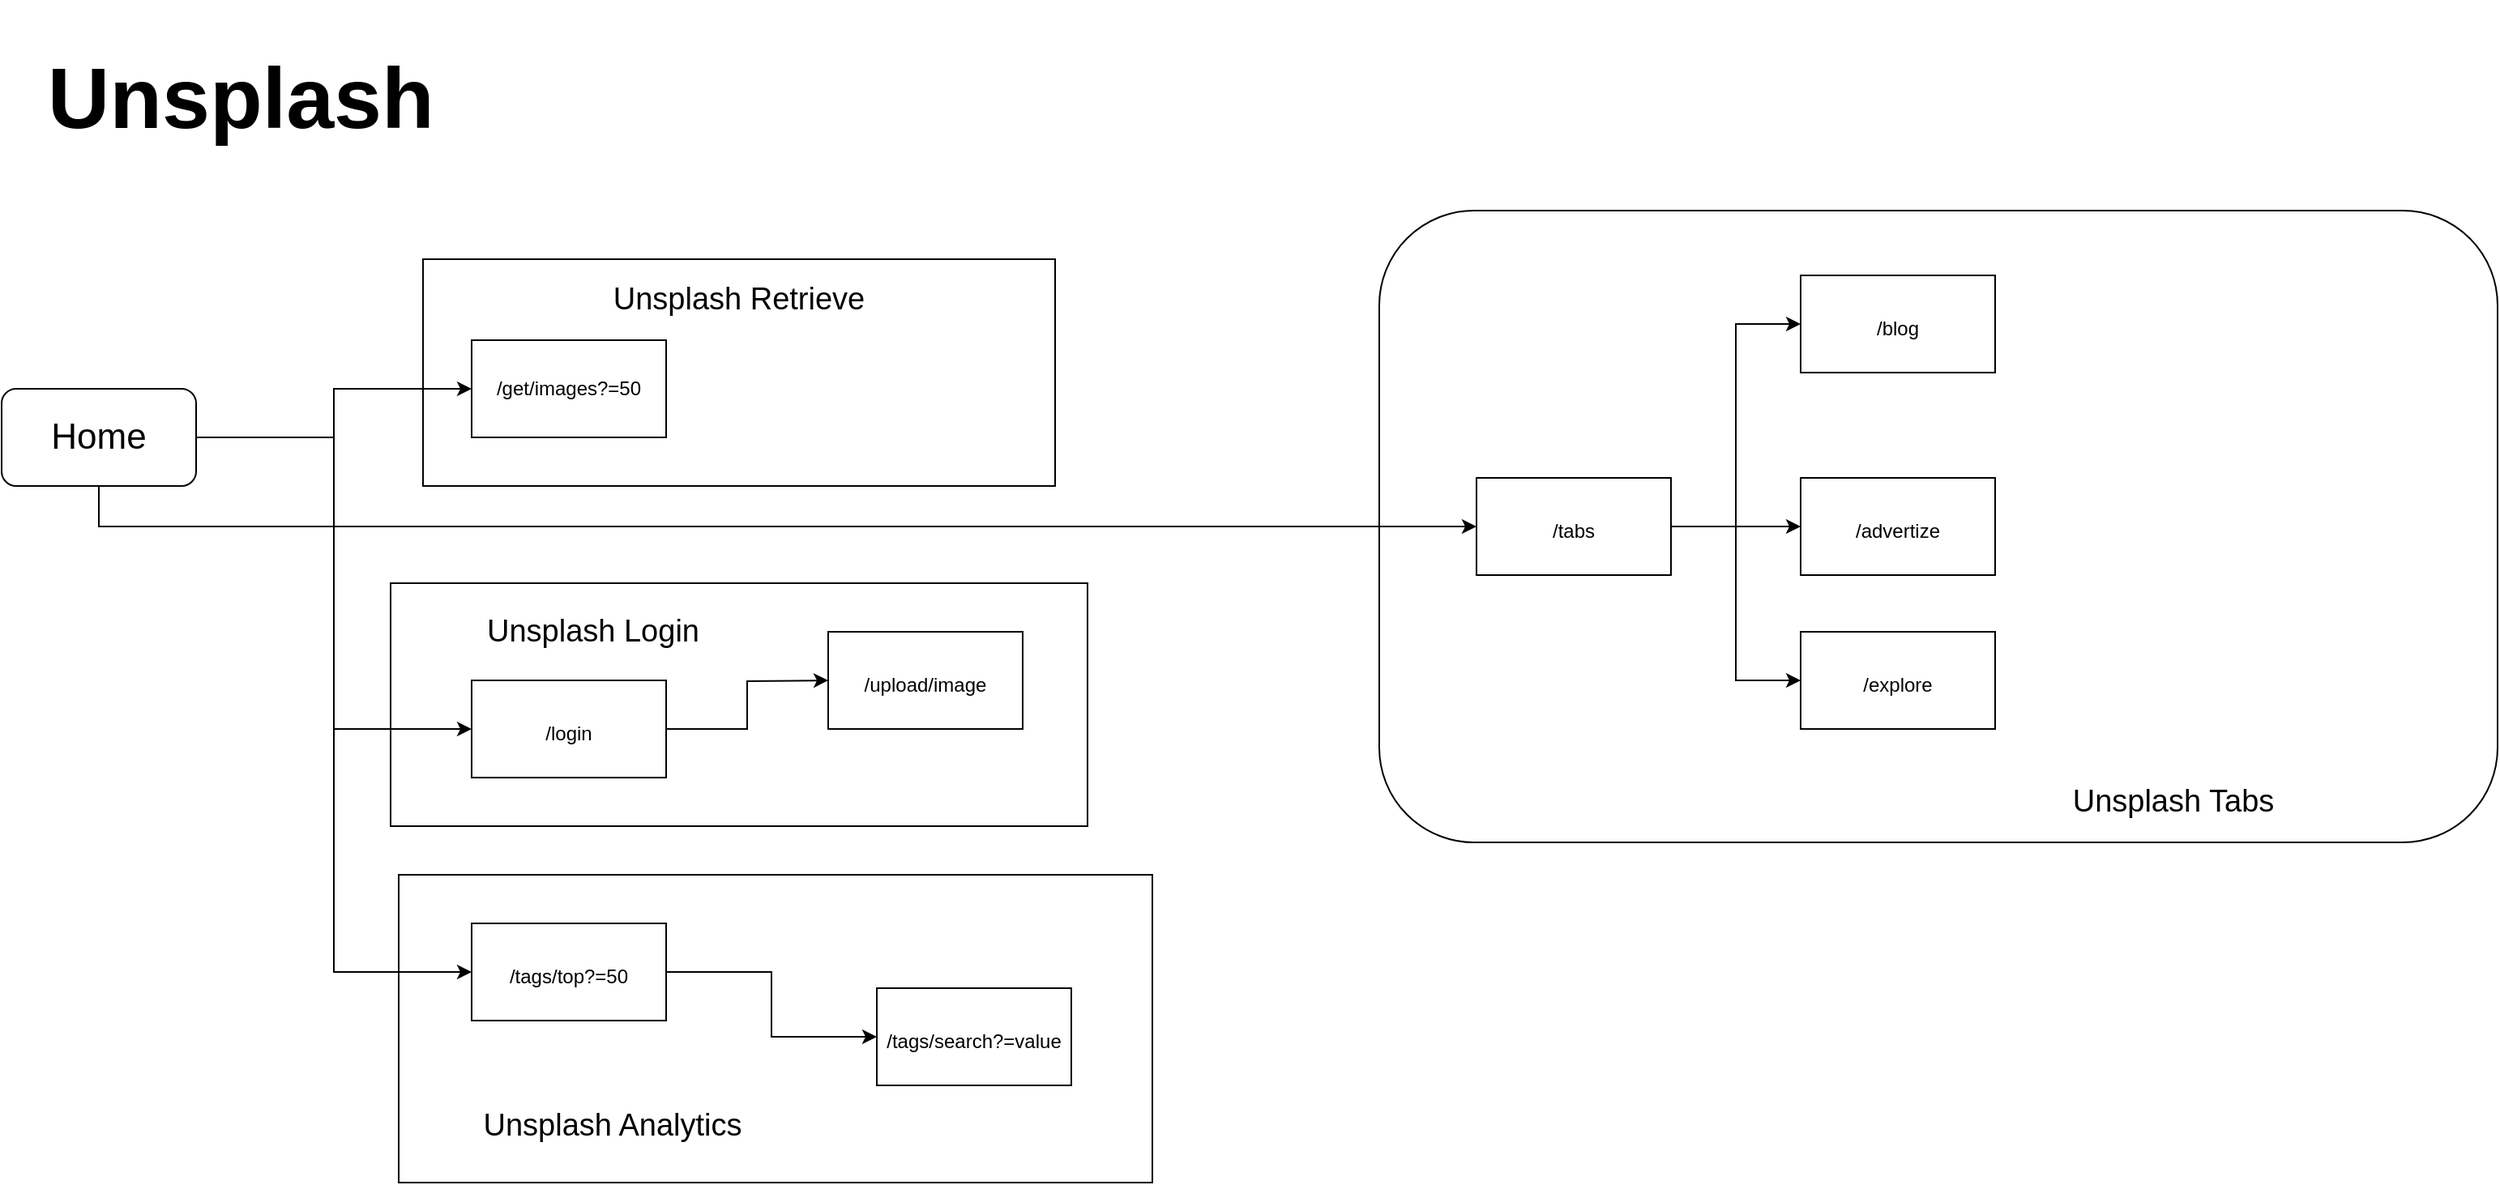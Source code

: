 <mxfile version="16.6.6" type="device"><diagram id="yPxyJZ8AM_hMuL3Unpa9" name="complex gitflow"><mxGraphModel dx="1113" dy="722" grid="1" gridSize="10" guides="1" tooltips="1" connect="1" arrows="1" fold="1" page="1" pageScale="1" pageWidth="1100" pageHeight="850" math="0" shadow="0"><root><mxCell id="0"/><mxCell id="1" parent="0"/><mxCell id="Pa4WXQMyDRMrK-KCHAKo-12" value="" style="rounded=1;whiteSpace=wrap;html=1;fontSize=19;" vertex="1" parent="1"><mxGeometry x="940" y="180" width="690" height="390" as="geometry"/></mxCell><mxCell id="Pa4WXQMyDRMrK-KCHAKo-8" value="" style="rounded=0;whiteSpace=wrap;html=1;" vertex="1" parent="1"><mxGeometry x="335" y="590" width="465" height="190" as="geometry"/></mxCell><mxCell id="Pa4WXQMyDRMrK-KCHAKo-4" value="" style="rounded=0;whiteSpace=wrap;html=1;" vertex="1" parent="1"><mxGeometry x="330" y="410" width="430" height="150" as="geometry"/></mxCell><mxCell id="Pa4WXQMyDRMrK-KCHAKo-2" value="" style="rounded=0;whiteSpace=wrap;html=1;" vertex="1" parent="1"><mxGeometry x="350" y="210" width="390" height="140" as="geometry"/></mxCell><mxCell id="aTeONJfTxvXHWpHqf6Qn-1" value="/get/images?=50" style="rounded=0;whiteSpace=wrap;html=1;" parent="1" vertex="1"><mxGeometry x="380" y="260" width="120" height="60" as="geometry"/></mxCell><mxCell id="aTeONJfTxvXHWpHqf6Qn-4" value="&lt;font style=&quot;font-size: 53px&quot;&gt;&lt;b&gt;&lt;font style=&quot;font-size: 53px&quot;&gt;Unsplash&lt;/font&gt;&lt;/b&gt;&amp;nbsp;&lt;/font&gt;" style="text;html=1;strokeColor=none;fillColor=none;align=center;verticalAlign=middle;whiteSpace=wrap;rounded=0;" parent="1" vertex="1"><mxGeometry x="140" y="50" width="210" height="120" as="geometry"/></mxCell><mxCell id="aTeONJfTxvXHWpHqf6Qn-6" style="edgeStyle=orthogonalEdgeStyle;rounded=0;orthogonalLoop=1;jettySize=auto;html=1;fontSize=22;" parent="1" source="aTeONJfTxvXHWpHqf6Qn-5" target="aTeONJfTxvXHWpHqf6Qn-1" edge="1"><mxGeometry relative="1" as="geometry"/></mxCell><mxCell id="aTeONJfTxvXHWpHqf6Qn-21" style="edgeStyle=orthogonalEdgeStyle;rounded=0;orthogonalLoop=1;jettySize=auto;html=1;entryX=0;entryY=0.5;entryDx=0;entryDy=0;fontSize=12;" parent="1" source="aTeONJfTxvXHWpHqf6Qn-5" target="aTeONJfTxvXHWpHqf6Qn-12" edge="1"><mxGeometry relative="1" as="geometry"/></mxCell><mxCell id="aTeONJfTxvXHWpHqf6Qn-22" style="edgeStyle=orthogonalEdgeStyle;rounded=0;orthogonalLoop=1;jettySize=auto;html=1;entryX=0;entryY=0.5;entryDx=0;entryDy=0;fontSize=12;" parent="1" source="aTeONJfTxvXHWpHqf6Qn-5" target="aTeONJfTxvXHWpHqf6Qn-10" edge="1"><mxGeometry relative="1" as="geometry"><Array as="points"><mxPoint x="150" y="375"/></Array></mxGeometry></mxCell><mxCell id="aTeONJfTxvXHWpHqf6Qn-26" style="edgeStyle=orthogonalEdgeStyle;rounded=0;orthogonalLoop=1;jettySize=auto;html=1;entryX=0;entryY=0.5;entryDx=0;entryDy=0;fontSize=12;" parent="1" source="aTeONJfTxvXHWpHqf6Qn-5" target="aTeONJfTxvXHWpHqf6Qn-25" edge="1"><mxGeometry relative="1" as="geometry"/></mxCell><mxCell id="aTeONJfTxvXHWpHqf6Qn-5" value="Home" style="rounded=1;whiteSpace=wrap;html=1;fontSize=22;" parent="1" vertex="1"><mxGeometry x="90" y="290" width="120" height="60" as="geometry"/></mxCell><mxCell id="aTeONJfTxvXHWpHqf6Qn-30" style="edgeStyle=orthogonalEdgeStyle;rounded=0;orthogonalLoop=1;jettySize=auto;html=1;fontSize=12;" parent="1" source="aTeONJfTxvXHWpHqf6Qn-12" edge="1"><mxGeometry relative="1" as="geometry"><mxPoint x="600" y="470" as="targetPoint"/></mxGeometry></mxCell><mxCell id="aTeONJfTxvXHWpHqf6Qn-12" value="&lt;font style=&quot;font-size: 12px&quot;&gt;/login&lt;/font&gt;" style="rounded=0;whiteSpace=wrap;html=1;fontSize=22;" parent="1" vertex="1"><mxGeometry x="380" y="470" width="120" height="60" as="geometry"/></mxCell><mxCell id="Pa4WXQMyDRMrK-KCHAKo-7" style="edgeStyle=orthogonalEdgeStyle;rounded=0;orthogonalLoop=1;jettySize=auto;html=1;entryX=0;entryY=0.5;entryDx=0;entryDy=0;fontSize=19;" edge="1" parent="1" source="aTeONJfTxvXHWpHqf6Qn-25" target="aTeONJfTxvXHWpHqf6Qn-29"><mxGeometry relative="1" as="geometry"/></mxCell><mxCell id="aTeONJfTxvXHWpHqf6Qn-25" value="&lt;font style=&quot;font-size: 12px&quot;&gt;/tags/top?=50&lt;/font&gt;" style="rounded=0;whiteSpace=wrap;html=1;fontSize=22;" parent="1" vertex="1"><mxGeometry x="380" y="620" width="120" height="60" as="geometry"/></mxCell><mxCell id="aTeONJfTxvXHWpHqf6Qn-29" value="&lt;font style=&quot;font-size: 12px&quot;&gt;/tags/search?=value&lt;/font&gt;" style="rounded=0;whiteSpace=wrap;html=1;fontSize=22;" parent="1" vertex="1"><mxGeometry x="630" y="660" width="120" height="60" as="geometry"/></mxCell><mxCell id="aTeONJfTxvXHWpHqf6Qn-31" value="&lt;font style=&quot;font-size: 12px&quot;&gt;/upload/image&lt;/font&gt;" style="rounded=0;whiteSpace=wrap;html=1;fontSize=22;" parent="1" vertex="1"><mxGeometry x="600" y="440" width="120" height="60" as="geometry"/></mxCell><mxCell id="Pa4WXQMyDRMrK-KCHAKo-3" value="&lt;font style=&quot;font-size: 19px&quot;&gt;Unsplash Retrieve&lt;/font&gt;" style="text;html=1;strokeColor=none;fillColor=none;align=center;verticalAlign=middle;whiteSpace=wrap;rounded=0;" vertex="1" parent="1"><mxGeometry x="440" y="220" width="210" height="30" as="geometry"/></mxCell><mxCell id="Pa4WXQMyDRMrK-KCHAKo-6" value="&lt;font style=&quot;font-size: 19px&quot;&gt;Unsplash Login&lt;/font&gt;" style="text;html=1;strokeColor=none;fillColor=none;align=center;verticalAlign=middle;whiteSpace=wrap;rounded=0;" vertex="1" parent="1"><mxGeometry x="350" y="425" width="210" height="30" as="geometry"/></mxCell><mxCell id="Pa4WXQMyDRMrK-KCHAKo-9" value="&lt;font style=&quot;font-size: 19px&quot;&gt;Unsplash Analytics&lt;/font&gt;" style="text;html=1;strokeColor=none;fillColor=none;align=center;verticalAlign=middle;whiteSpace=wrap;rounded=0;" vertex="1" parent="1"><mxGeometry x="362" y="730" width="210" height="30" as="geometry"/></mxCell><mxCell id="aTeONJfTxvXHWpHqf6Qn-16" value="&lt;font style=&quot;font-size: 12px&quot;&gt;/explore&lt;/font&gt;" style="whiteSpace=wrap;html=1;fontSize=22;rounded=0;" parent="1" vertex="1"><mxGeometry x="1200" y="440" width="120" height="60" as="geometry"/></mxCell><mxCell id="aTeONJfTxvXHWpHqf6Qn-24" style="edgeStyle=orthogonalEdgeStyle;rounded=0;orthogonalLoop=1;jettySize=auto;html=1;entryX=0;entryY=0.5;entryDx=0;entryDy=0;fontSize=12;" parent="1" source="aTeONJfTxvXHWpHqf6Qn-10" target="aTeONJfTxvXHWpHqf6Qn-16" edge="1"><mxGeometry relative="1" as="geometry"/></mxCell><mxCell id="aTeONJfTxvXHWpHqf6Qn-10" value="&lt;font style=&quot;font-size: 12px&quot;&gt;/tabs&lt;/font&gt;" style="rounded=0;whiteSpace=wrap;html=1;fontSize=22;" parent="1" vertex="1"><mxGeometry x="1000" y="345" width="120" height="60" as="geometry"/></mxCell><mxCell id="aTeONJfTxvXHWpHqf6Qn-14" value="&lt;font style=&quot;font-size: 12px&quot;&gt;/advertize&lt;/font&gt;" style="whiteSpace=wrap;html=1;fontSize=22;rounded=0;" parent="1" vertex="1"><mxGeometry x="1200" y="345" width="120" height="60" as="geometry"/></mxCell><mxCell id="aTeONJfTxvXHWpHqf6Qn-15" value="" style="edgeStyle=orthogonalEdgeStyle;rounded=0;orthogonalLoop=1;jettySize=auto;html=1;fontSize=12;" parent="1" source="aTeONJfTxvXHWpHqf6Qn-10" target="aTeONJfTxvXHWpHqf6Qn-14" edge="1"><mxGeometry relative="1" as="geometry"/></mxCell><mxCell id="aTeONJfTxvXHWpHqf6Qn-18" value="&lt;font style=&quot;font-size: 12px&quot;&gt;/blog&lt;/font&gt;" style="whiteSpace=wrap;html=1;fontSize=22;rounded=0;" parent="1" vertex="1"><mxGeometry x="1200" y="220" width="120" height="60" as="geometry"/></mxCell><mxCell id="aTeONJfTxvXHWpHqf6Qn-19" style="edgeStyle=orthogonalEdgeStyle;rounded=0;orthogonalLoop=1;jettySize=auto;html=1;entryX=0;entryY=0.5;entryDx=0;entryDy=0;fontSize=12;" parent="1" source="aTeONJfTxvXHWpHqf6Qn-10" target="aTeONJfTxvXHWpHqf6Qn-18" edge="1"><mxGeometry relative="1" as="geometry"/></mxCell><mxCell id="Pa4WXQMyDRMrK-KCHAKo-13" value="Unsplash Tabs" style="text;html=1;strokeColor=none;fillColor=none;align=center;verticalAlign=middle;whiteSpace=wrap;rounded=0;fontSize=19;" vertex="1" parent="1"><mxGeometry x="1330" y="530" width="200" height="30" as="geometry"/></mxCell></root></mxGraphModel></diagram></mxfile>